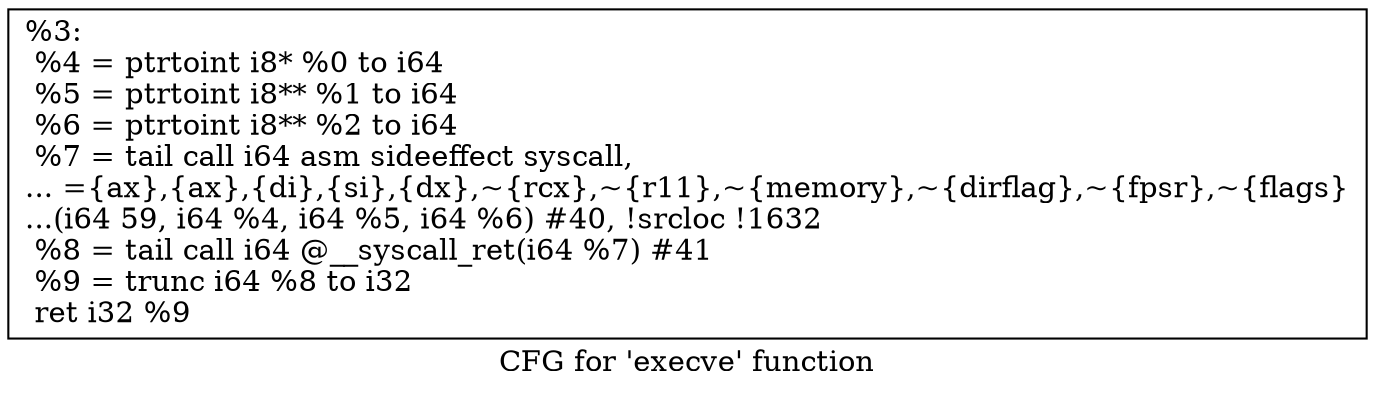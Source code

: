 digraph "CFG for 'execve' function" {
	label="CFG for 'execve' function";

	Node0x1b8cc90 [shape=record,label="{%3:\l  %4 = ptrtoint i8* %0 to i64\l  %5 = ptrtoint i8** %1 to i64\l  %6 = ptrtoint i8** %2 to i64\l  %7 = tail call i64 asm sideeffect syscall,\l... =\{ax\},\{ax\},\{di\},\{si\},\{dx\},~\{rcx\},~\{r11\},~\{memory\},~\{dirflag\},~\{fpsr\},~\{flags\}\l...(i64 59, i64 %4, i64 %5, i64 %6) #40, !srcloc !1632\l  %8 = tail call i64 @__syscall_ret(i64 %7) #41\l  %9 = trunc i64 %8 to i32\l  ret i32 %9\l}"];
}
